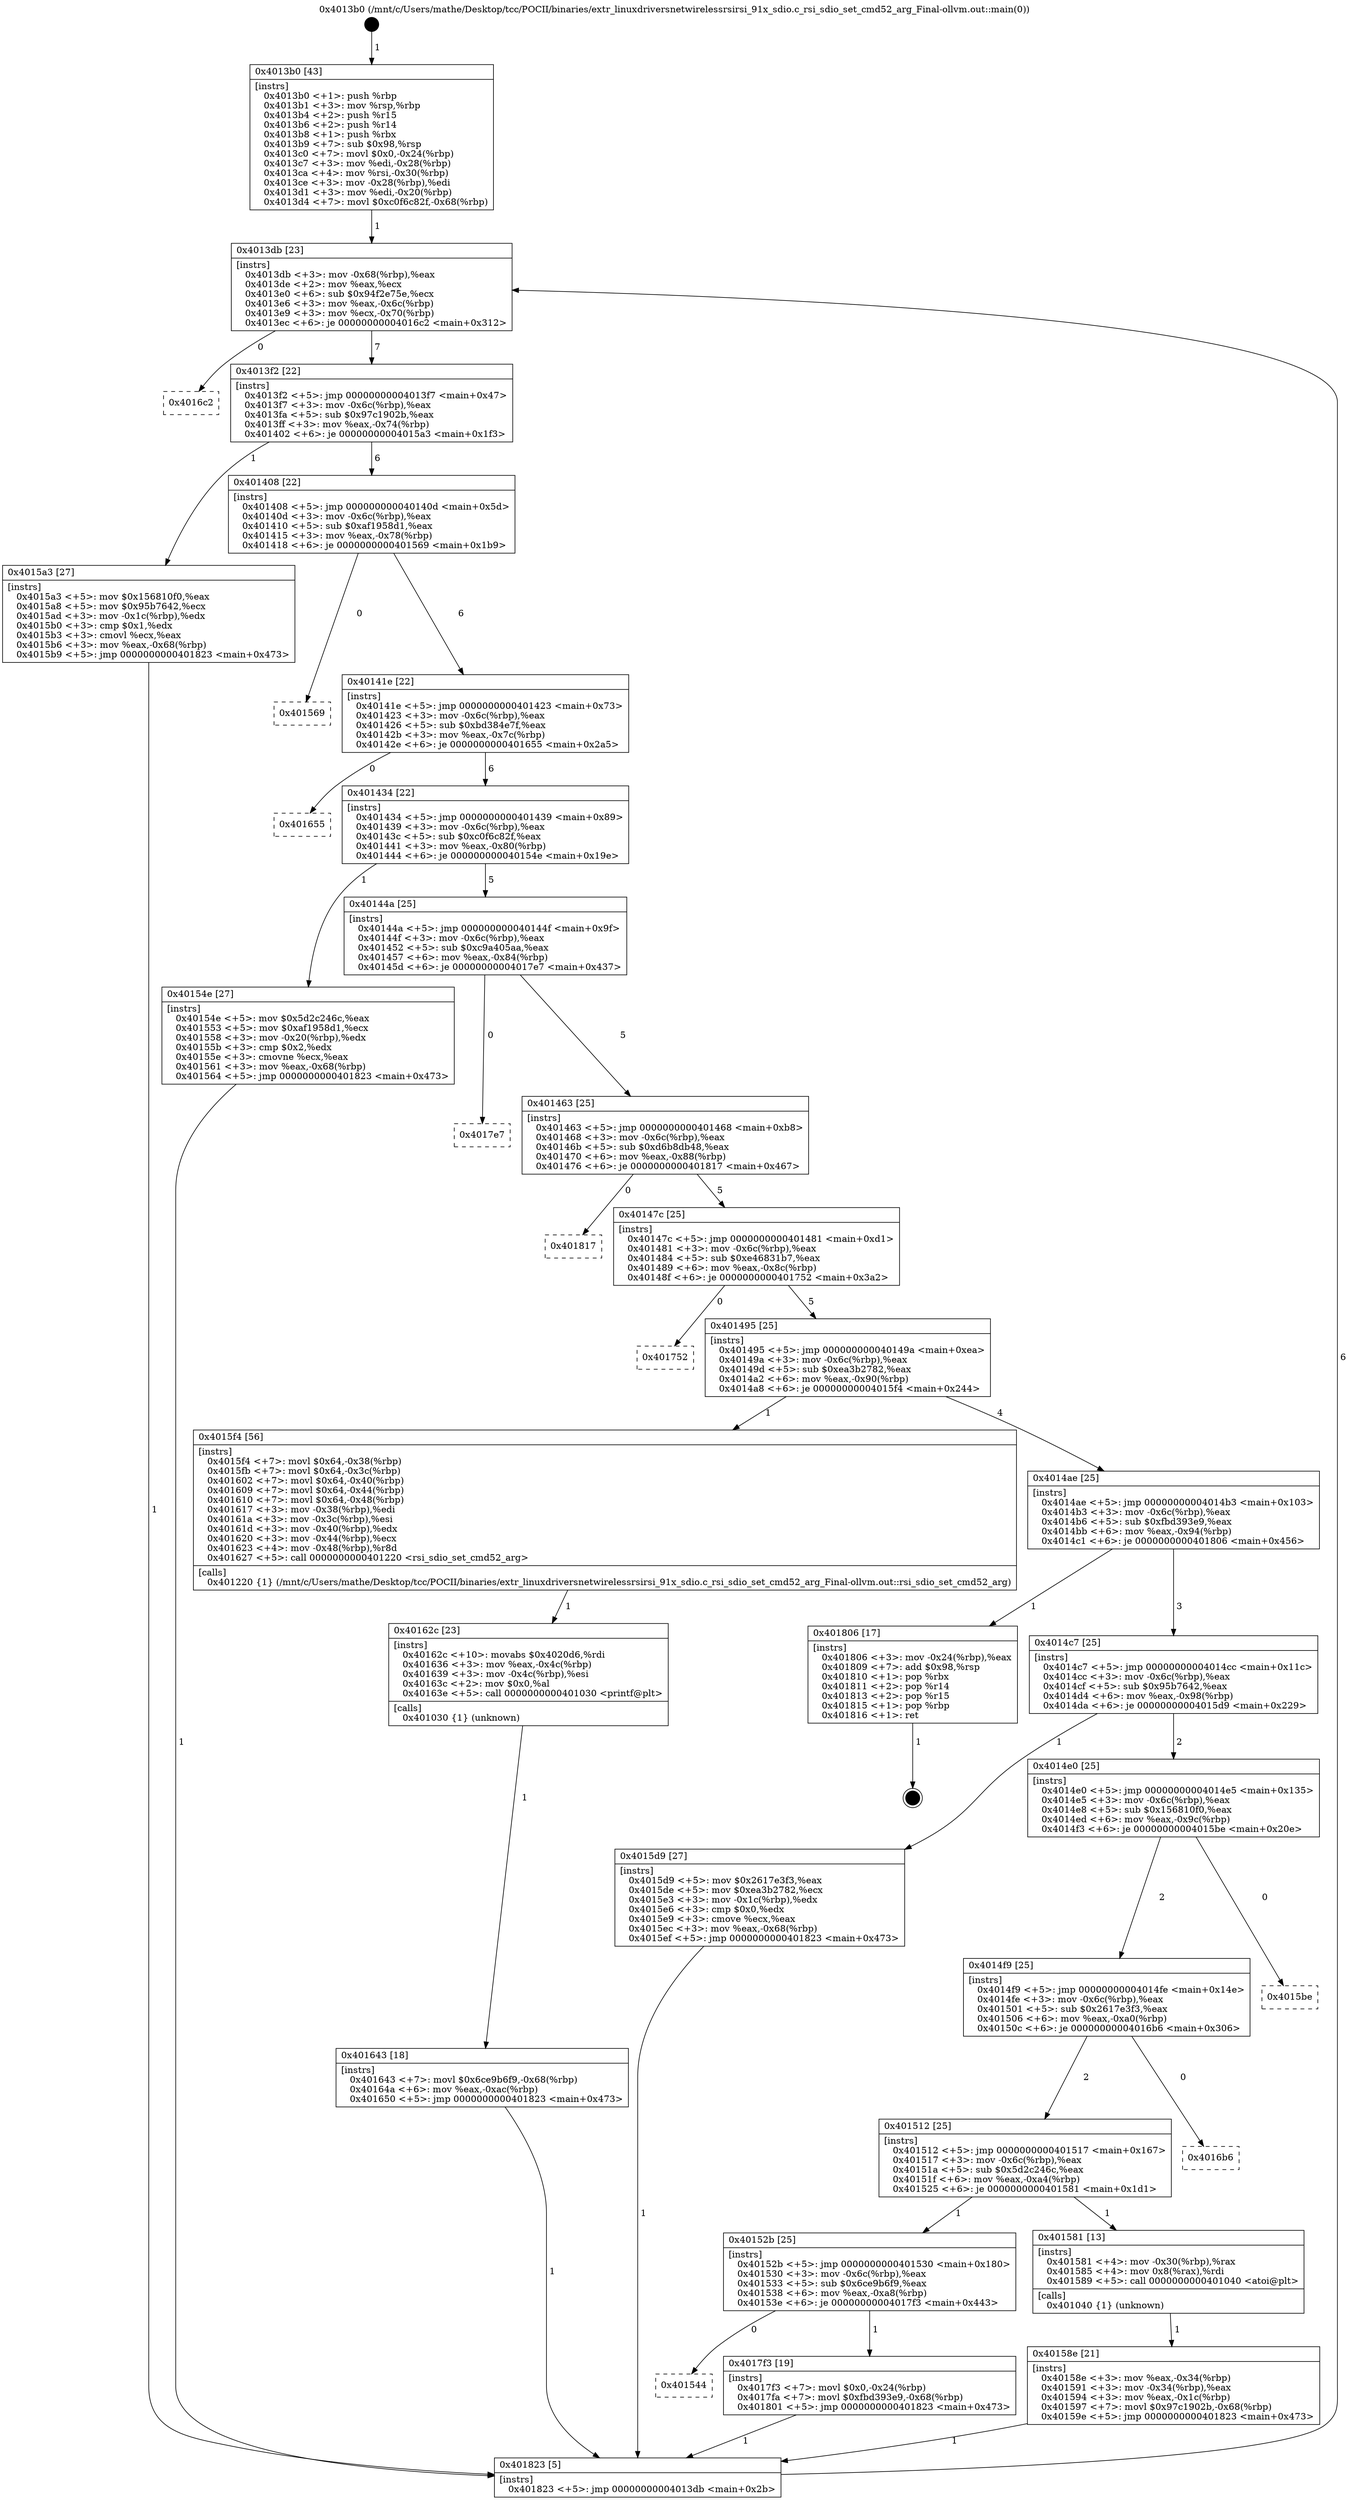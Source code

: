 digraph "0x4013b0" {
  label = "0x4013b0 (/mnt/c/Users/mathe/Desktop/tcc/POCII/binaries/extr_linuxdriversnetwirelessrsirsi_91x_sdio.c_rsi_sdio_set_cmd52_arg_Final-ollvm.out::main(0))"
  labelloc = "t"
  node[shape=record]

  Entry [label="",width=0.3,height=0.3,shape=circle,fillcolor=black,style=filled]
  "0x4013db" [label="{
     0x4013db [23]\l
     | [instrs]\l
     &nbsp;&nbsp;0x4013db \<+3\>: mov -0x68(%rbp),%eax\l
     &nbsp;&nbsp;0x4013de \<+2\>: mov %eax,%ecx\l
     &nbsp;&nbsp;0x4013e0 \<+6\>: sub $0x94f2e75e,%ecx\l
     &nbsp;&nbsp;0x4013e6 \<+3\>: mov %eax,-0x6c(%rbp)\l
     &nbsp;&nbsp;0x4013e9 \<+3\>: mov %ecx,-0x70(%rbp)\l
     &nbsp;&nbsp;0x4013ec \<+6\>: je 00000000004016c2 \<main+0x312\>\l
  }"]
  "0x4016c2" [label="{
     0x4016c2\l
  }", style=dashed]
  "0x4013f2" [label="{
     0x4013f2 [22]\l
     | [instrs]\l
     &nbsp;&nbsp;0x4013f2 \<+5\>: jmp 00000000004013f7 \<main+0x47\>\l
     &nbsp;&nbsp;0x4013f7 \<+3\>: mov -0x6c(%rbp),%eax\l
     &nbsp;&nbsp;0x4013fa \<+5\>: sub $0x97c1902b,%eax\l
     &nbsp;&nbsp;0x4013ff \<+3\>: mov %eax,-0x74(%rbp)\l
     &nbsp;&nbsp;0x401402 \<+6\>: je 00000000004015a3 \<main+0x1f3\>\l
  }"]
  Exit [label="",width=0.3,height=0.3,shape=circle,fillcolor=black,style=filled,peripheries=2]
  "0x4015a3" [label="{
     0x4015a3 [27]\l
     | [instrs]\l
     &nbsp;&nbsp;0x4015a3 \<+5\>: mov $0x156810f0,%eax\l
     &nbsp;&nbsp;0x4015a8 \<+5\>: mov $0x95b7642,%ecx\l
     &nbsp;&nbsp;0x4015ad \<+3\>: mov -0x1c(%rbp),%edx\l
     &nbsp;&nbsp;0x4015b0 \<+3\>: cmp $0x1,%edx\l
     &nbsp;&nbsp;0x4015b3 \<+3\>: cmovl %ecx,%eax\l
     &nbsp;&nbsp;0x4015b6 \<+3\>: mov %eax,-0x68(%rbp)\l
     &nbsp;&nbsp;0x4015b9 \<+5\>: jmp 0000000000401823 \<main+0x473\>\l
  }"]
  "0x401408" [label="{
     0x401408 [22]\l
     | [instrs]\l
     &nbsp;&nbsp;0x401408 \<+5\>: jmp 000000000040140d \<main+0x5d\>\l
     &nbsp;&nbsp;0x40140d \<+3\>: mov -0x6c(%rbp),%eax\l
     &nbsp;&nbsp;0x401410 \<+5\>: sub $0xaf1958d1,%eax\l
     &nbsp;&nbsp;0x401415 \<+3\>: mov %eax,-0x78(%rbp)\l
     &nbsp;&nbsp;0x401418 \<+6\>: je 0000000000401569 \<main+0x1b9\>\l
  }"]
  "0x401544" [label="{
     0x401544\l
  }", style=dashed]
  "0x401569" [label="{
     0x401569\l
  }", style=dashed]
  "0x40141e" [label="{
     0x40141e [22]\l
     | [instrs]\l
     &nbsp;&nbsp;0x40141e \<+5\>: jmp 0000000000401423 \<main+0x73\>\l
     &nbsp;&nbsp;0x401423 \<+3\>: mov -0x6c(%rbp),%eax\l
     &nbsp;&nbsp;0x401426 \<+5\>: sub $0xbd384e7f,%eax\l
     &nbsp;&nbsp;0x40142b \<+3\>: mov %eax,-0x7c(%rbp)\l
     &nbsp;&nbsp;0x40142e \<+6\>: je 0000000000401655 \<main+0x2a5\>\l
  }"]
  "0x4017f3" [label="{
     0x4017f3 [19]\l
     | [instrs]\l
     &nbsp;&nbsp;0x4017f3 \<+7\>: movl $0x0,-0x24(%rbp)\l
     &nbsp;&nbsp;0x4017fa \<+7\>: movl $0xfbd393e9,-0x68(%rbp)\l
     &nbsp;&nbsp;0x401801 \<+5\>: jmp 0000000000401823 \<main+0x473\>\l
  }"]
  "0x401655" [label="{
     0x401655\l
  }", style=dashed]
  "0x401434" [label="{
     0x401434 [22]\l
     | [instrs]\l
     &nbsp;&nbsp;0x401434 \<+5\>: jmp 0000000000401439 \<main+0x89\>\l
     &nbsp;&nbsp;0x401439 \<+3\>: mov -0x6c(%rbp),%eax\l
     &nbsp;&nbsp;0x40143c \<+5\>: sub $0xc0f6c82f,%eax\l
     &nbsp;&nbsp;0x401441 \<+3\>: mov %eax,-0x80(%rbp)\l
     &nbsp;&nbsp;0x401444 \<+6\>: je 000000000040154e \<main+0x19e\>\l
  }"]
  "0x401643" [label="{
     0x401643 [18]\l
     | [instrs]\l
     &nbsp;&nbsp;0x401643 \<+7\>: movl $0x6ce9b6f9,-0x68(%rbp)\l
     &nbsp;&nbsp;0x40164a \<+6\>: mov %eax,-0xac(%rbp)\l
     &nbsp;&nbsp;0x401650 \<+5\>: jmp 0000000000401823 \<main+0x473\>\l
  }"]
  "0x40154e" [label="{
     0x40154e [27]\l
     | [instrs]\l
     &nbsp;&nbsp;0x40154e \<+5\>: mov $0x5d2c246c,%eax\l
     &nbsp;&nbsp;0x401553 \<+5\>: mov $0xaf1958d1,%ecx\l
     &nbsp;&nbsp;0x401558 \<+3\>: mov -0x20(%rbp),%edx\l
     &nbsp;&nbsp;0x40155b \<+3\>: cmp $0x2,%edx\l
     &nbsp;&nbsp;0x40155e \<+3\>: cmovne %ecx,%eax\l
     &nbsp;&nbsp;0x401561 \<+3\>: mov %eax,-0x68(%rbp)\l
     &nbsp;&nbsp;0x401564 \<+5\>: jmp 0000000000401823 \<main+0x473\>\l
  }"]
  "0x40144a" [label="{
     0x40144a [25]\l
     | [instrs]\l
     &nbsp;&nbsp;0x40144a \<+5\>: jmp 000000000040144f \<main+0x9f\>\l
     &nbsp;&nbsp;0x40144f \<+3\>: mov -0x6c(%rbp),%eax\l
     &nbsp;&nbsp;0x401452 \<+5\>: sub $0xc9a405aa,%eax\l
     &nbsp;&nbsp;0x401457 \<+6\>: mov %eax,-0x84(%rbp)\l
     &nbsp;&nbsp;0x40145d \<+6\>: je 00000000004017e7 \<main+0x437\>\l
  }"]
  "0x401823" [label="{
     0x401823 [5]\l
     | [instrs]\l
     &nbsp;&nbsp;0x401823 \<+5\>: jmp 00000000004013db \<main+0x2b\>\l
  }"]
  "0x4013b0" [label="{
     0x4013b0 [43]\l
     | [instrs]\l
     &nbsp;&nbsp;0x4013b0 \<+1\>: push %rbp\l
     &nbsp;&nbsp;0x4013b1 \<+3\>: mov %rsp,%rbp\l
     &nbsp;&nbsp;0x4013b4 \<+2\>: push %r15\l
     &nbsp;&nbsp;0x4013b6 \<+2\>: push %r14\l
     &nbsp;&nbsp;0x4013b8 \<+1\>: push %rbx\l
     &nbsp;&nbsp;0x4013b9 \<+7\>: sub $0x98,%rsp\l
     &nbsp;&nbsp;0x4013c0 \<+7\>: movl $0x0,-0x24(%rbp)\l
     &nbsp;&nbsp;0x4013c7 \<+3\>: mov %edi,-0x28(%rbp)\l
     &nbsp;&nbsp;0x4013ca \<+4\>: mov %rsi,-0x30(%rbp)\l
     &nbsp;&nbsp;0x4013ce \<+3\>: mov -0x28(%rbp),%edi\l
     &nbsp;&nbsp;0x4013d1 \<+3\>: mov %edi,-0x20(%rbp)\l
     &nbsp;&nbsp;0x4013d4 \<+7\>: movl $0xc0f6c82f,-0x68(%rbp)\l
  }"]
  "0x40162c" [label="{
     0x40162c [23]\l
     | [instrs]\l
     &nbsp;&nbsp;0x40162c \<+10\>: movabs $0x4020d6,%rdi\l
     &nbsp;&nbsp;0x401636 \<+3\>: mov %eax,-0x4c(%rbp)\l
     &nbsp;&nbsp;0x401639 \<+3\>: mov -0x4c(%rbp),%esi\l
     &nbsp;&nbsp;0x40163c \<+2\>: mov $0x0,%al\l
     &nbsp;&nbsp;0x40163e \<+5\>: call 0000000000401030 \<printf@plt\>\l
     | [calls]\l
     &nbsp;&nbsp;0x401030 \{1\} (unknown)\l
  }"]
  "0x4017e7" [label="{
     0x4017e7\l
  }", style=dashed]
  "0x401463" [label="{
     0x401463 [25]\l
     | [instrs]\l
     &nbsp;&nbsp;0x401463 \<+5\>: jmp 0000000000401468 \<main+0xb8\>\l
     &nbsp;&nbsp;0x401468 \<+3\>: mov -0x6c(%rbp),%eax\l
     &nbsp;&nbsp;0x40146b \<+5\>: sub $0xd6b8db48,%eax\l
     &nbsp;&nbsp;0x401470 \<+6\>: mov %eax,-0x88(%rbp)\l
     &nbsp;&nbsp;0x401476 \<+6\>: je 0000000000401817 \<main+0x467\>\l
  }"]
  "0x40158e" [label="{
     0x40158e [21]\l
     | [instrs]\l
     &nbsp;&nbsp;0x40158e \<+3\>: mov %eax,-0x34(%rbp)\l
     &nbsp;&nbsp;0x401591 \<+3\>: mov -0x34(%rbp),%eax\l
     &nbsp;&nbsp;0x401594 \<+3\>: mov %eax,-0x1c(%rbp)\l
     &nbsp;&nbsp;0x401597 \<+7\>: movl $0x97c1902b,-0x68(%rbp)\l
     &nbsp;&nbsp;0x40159e \<+5\>: jmp 0000000000401823 \<main+0x473\>\l
  }"]
  "0x401817" [label="{
     0x401817\l
  }", style=dashed]
  "0x40147c" [label="{
     0x40147c [25]\l
     | [instrs]\l
     &nbsp;&nbsp;0x40147c \<+5\>: jmp 0000000000401481 \<main+0xd1\>\l
     &nbsp;&nbsp;0x401481 \<+3\>: mov -0x6c(%rbp),%eax\l
     &nbsp;&nbsp;0x401484 \<+5\>: sub $0xe46831b7,%eax\l
     &nbsp;&nbsp;0x401489 \<+6\>: mov %eax,-0x8c(%rbp)\l
     &nbsp;&nbsp;0x40148f \<+6\>: je 0000000000401752 \<main+0x3a2\>\l
  }"]
  "0x40152b" [label="{
     0x40152b [25]\l
     | [instrs]\l
     &nbsp;&nbsp;0x40152b \<+5\>: jmp 0000000000401530 \<main+0x180\>\l
     &nbsp;&nbsp;0x401530 \<+3\>: mov -0x6c(%rbp),%eax\l
     &nbsp;&nbsp;0x401533 \<+5\>: sub $0x6ce9b6f9,%eax\l
     &nbsp;&nbsp;0x401538 \<+6\>: mov %eax,-0xa8(%rbp)\l
     &nbsp;&nbsp;0x40153e \<+6\>: je 00000000004017f3 \<main+0x443\>\l
  }"]
  "0x401752" [label="{
     0x401752\l
  }", style=dashed]
  "0x401495" [label="{
     0x401495 [25]\l
     | [instrs]\l
     &nbsp;&nbsp;0x401495 \<+5\>: jmp 000000000040149a \<main+0xea\>\l
     &nbsp;&nbsp;0x40149a \<+3\>: mov -0x6c(%rbp),%eax\l
     &nbsp;&nbsp;0x40149d \<+5\>: sub $0xea3b2782,%eax\l
     &nbsp;&nbsp;0x4014a2 \<+6\>: mov %eax,-0x90(%rbp)\l
     &nbsp;&nbsp;0x4014a8 \<+6\>: je 00000000004015f4 \<main+0x244\>\l
  }"]
  "0x401581" [label="{
     0x401581 [13]\l
     | [instrs]\l
     &nbsp;&nbsp;0x401581 \<+4\>: mov -0x30(%rbp),%rax\l
     &nbsp;&nbsp;0x401585 \<+4\>: mov 0x8(%rax),%rdi\l
     &nbsp;&nbsp;0x401589 \<+5\>: call 0000000000401040 \<atoi@plt\>\l
     | [calls]\l
     &nbsp;&nbsp;0x401040 \{1\} (unknown)\l
  }"]
  "0x4015f4" [label="{
     0x4015f4 [56]\l
     | [instrs]\l
     &nbsp;&nbsp;0x4015f4 \<+7\>: movl $0x64,-0x38(%rbp)\l
     &nbsp;&nbsp;0x4015fb \<+7\>: movl $0x64,-0x3c(%rbp)\l
     &nbsp;&nbsp;0x401602 \<+7\>: movl $0x64,-0x40(%rbp)\l
     &nbsp;&nbsp;0x401609 \<+7\>: movl $0x64,-0x44(%rbp)\l
     &nbsp;&nbsp;0x401610 \<+7\>: movl $0x64,-0x48(%rbp)\l
     &nbsp;&nbsp;0x401617 \<+3\>: mov -0x38(%rbp),%edi\l
     &nbsp;&nbsp;0x40161a \<+3\>: mov -0x3c(%rbp),%esi\l
     &nbsp;&nbsp;0x40161d \<+3\>: mov -0x40(%rbp),%edx\l
     &nbsp;&nbsp;0x401620 \<+3\>: mov -0x44(%rbp),%ecx\l
     &nbsp;&nbsp;0x401623 \<+4\>: mov -0x48(%rbp),%r8d\l
     &nbsp;&nbsp;0x401627 \<+5\>: call 0000000000401220 \<rsi_sdio_set_cmd52_arg\>\l
     | [calls]\l
     &nbsp;&nbsp;0x401220 \{1\} (/mnt/c/Users/mathe/Desktop/tcc/POCII/binaries/extr_linuxdriversnetwirelessrsirsi_91x_sdio.c_rsi_sdio_set_cmd52_arg_Final-ollvm.out::rsi_sdio_set_cmd52_arg)\l
  }"]
  "0x4014ae" [label="{
     0x4014ae [25]\l
     | [instrs]\l
     &nbsp;&nbsp;0x4014ae \<+5\>: jmp 00000000004014b3 \<main+0x103\>\l
     &nbsp;&nbsp;0x4014b3 \<+3\>: mov -0x6c(%rbp),%eax\l
     &nbsp;&nbsp;0x4014b6 \<+5\>: sub $0xfbd393e9,%eax\l
     &nbsp;&nbsp;0x4014bb \<+6\>: mov %eax,-0x94(%rbp)\l
     &nbsp;&nbsp;0x4014c1 \<+6\>: je 0000000000401806 \<main+0x456\>\l
  }"]
  "0x401512" [label="{
     0x401512 [25]\l
     | [instrs]\l
     &nbsp;&nbsp;0x401512 \<+5\>: jmp 0000000000401517 \<main+0x167\>\l
     &nbsp;&nbsp;0x401517 \<+3\>: mov -0x6c(%rbp),%eax\l
     &nbsp;&nbsp;0x40151a \<+5\>: sub $0x5d2c246c,%eax\l
     &nbsp;&nbsp;0x40151f \<+6\>: mov %eax,-0xa4(%rbp)\l
     &nbsp;&nbsp;0x401525 \<+6\>: je 0000000000401581 \<main+0x1d1\>\l
  }"]
  "0x401806" [label="{
     0x401806 [17]\l
     | [instrs]\l
     &nbsp;&nbsp;0x401806 \<+3\>: mov -0x24(%rbp),%eax\l
     &nbsp;&nbsp;0x401809 \<+7\>: add $0x98,%rsp\l
     &nbsp;&nbsp;0x401810 \<+1\>: pop %rbx\l
     &nbsp;&nbsp;0x401811 \<+2\>: pop %r14\l
     &nbsp;&nbsp;0x401813 \<+2\>: pop %r15\l
     &nbsp;&nbsp;0x401815 \<+1\>: pop %rbp\l
     &nbsp;&nbsp;0x401816 \<+1\>: ret\l
  }"]
  "0x4014c7" [label="{
     0x4014c7 [25]\l
     | [instrs]\l
     &nbsp;&nbsp;0x4014c7 \<+5\>: jmp 00000000004014cc \<main+0x11c\>\l
     &nbsp;&nbsp;0x4014cc \<+3\>: mov -0x6c(%rbp),%eax\l
     &nbsp;&nbsp;0x4014cf \<+5\>: sub $0x95b7642,%eax\l
     &nbsp;&nbsp;0x4014d4 \<+6\>: mov %eax,-0x98(%rbp)\l
     &nbsp;&nbsp;0x4014da \<+6\>: je 00000000004015d9 \<main+0x229\>\l
  }"]
  "0x4016b6" [label="{
     0x4016b6\l
  }", style=dashed]
  "0x4015d9" [label="{
     0x4015d9 [27]\l
     | [instrs]\l
     &nbsp;&nbsp;0x4015d9 \<+5\>: mov $0x2617e3f3,%eax\l
     &nbsp;&nbsp;0x4015de \<+5\>: mov $0xea3b2782,%ecx\l
     &nbsp;&nbsp;0x4015e3 \<+3\>: mov -0x1c(%rbp),%edx\l
     &nbsp;&nbsp;0x4015e6 \<+3\>: cmp $0x0,%edx\l
     &nbsp;&nbsp;0x4015e9 \<+3\>: cmove %ecx,%eax\l
     &nbsp;&nbsp;0x4015ec \<+3\>: mov %eax,-0x68(%rbp)\l
     &nbsp;&nbsp;0x4015ef \<+5\>: jmp 0000000000401823 \<main+0x473\>\l
  }"]
  "0x4014e0" [label="{
     0x4014e0 [25]\l
     | [instrs]\l
     &nbsp;&nbsp;0x4014e0 \<+5\>: jmp 00000000004014e5 \<main+0x135\>\l
     &nbsp;&nbsp;0x4014e5 \<+3\>: mov -0x6c(%rbp),%eax\l
     &nbsp;&nbsp;0x4014e8 \<+5\>: sub $0x156810f0,%eax\l
     &nbsp;&nbsp;0x4014ed \<+6\>: mov %eax,-0x9c(%rbp)\l
     &nbsp;&nbsp;0x4014f3 \<+6\>: je 00000000004015be \<main+0x20e\>\l
  }"]
  "0x4014f9" [label="{
     0x4014f9 [25]\l
     | [instrs]\l
     &nbsp;&nbsp;0x4014f9 \<+5\>: jmp 00000000004014fe \<main+0x14e\>\l
     &nbsp;&nbsp;0x4014fe \<+3\>: mov -0x6c(%rbp),%eax\l
     &nbsp;&nbsp;0x401501 \<+5\>: sub $0x2617e3f3,%eax\l
     &nbsp;&nbsp;0x401506 \<+6\>: mov %eax,-0xa0(%rbp)\l
     &nbsp;&nbsp;0x40150c \<+6\>: je 00000000004016b6 \<main+0x306\>\l
  }"]
  "0x4015be" [label="{
     0x4015be\l
  }", style=dashed]
  Entry -> "0x4013b0" [label=" 1"]
  "0x4013db" -> "0x4016c2" [label=" 0"]
  "0x4013db" -> "0x4013f2" [label=" 7"]
  "0x401806" -> Exit [label=" 1"]
  "0x4013f2" -> "0x4015a3" [label=" 1"]
  "0x4013f2" -> "0x401408" [label=" 6"]
  "0x4017f3" -> "0x401823" [label=" 1"]
  "0x401408" -> "0x401569" [label=" 0"]
  "0x401408" -> "0x40141e" [label=" 6"]
  "0x40152b" -> "0x401544" [label=" 0"]
  "0x40141e" -> "0x401655" [label=" 0"]
  "0x40141e" -> "0x401434" [label=" 6"]
  "0x40152b" -> "0x4017f3" [label=" 1"]
  "0x401434" -> "0x40154e" [label=" 1"]
  "0x401434" -> "0x40144a" [label=" 5"]
  "0x40154e" -> "0x401823" [label=" 1"]
  "0x4013b0" -> "0x4013db" [label=" 1"]
  "0x401823" -> "0x4013db" [label=" 6"]
  "0x401643" -> "0x401823" [label=" 1"]
  "0x40144a" -> "0x4017e7" [label=" 0"]
  "0x40144a" -> "0x401463" [label=" 5"]
  "0x40162c" -> "0x401643" [label=" 1"]
  "0x401463" -> "0x401817" [label=" 0"]
  "0x401463" -> "0x40147c" [label=" 5"]
  "0x4015f4" -> "0x40162c" [label=" 1"]
  "0x40147c" -> "0x401752" [label=" 0"]
  "0x40147c" -> "0x401495" [label=" 5"]
  "0x4015d9" -> "0x401823" [label=" 1"]
  "0x401495" -> "0x4015f4" [label=" 1"]
  "0x401495" -> "0x4014ae" [label=" 4"]
  "0x4015a3" -> "0x401823" [label=" 1"]
  "0x4014ae" -> "0x401806" [label=" 1"]
  "0x4014ae" -> "0x4014c7" [label=" 3"]
  "0x401581" -> "0x40158e" [label=" 1"]
  "0x4014c7" -> "0x4015d9" [label=" 1"]
  "0x4014c7" -> "0x4014e0" [label=" 2"]
  "0x401512" -> "0x40152b" [label=" 1"]
  "0x4014e0" -> "0x4015be" [label=" 0"]
  "0x4014e0" -> "0x4014f9" [label=" 2"]
  "0x401512" -> "0x401581" [label=" 1"]
  "0x4014f9" -> "0x4016b6" [label=" 0"]
  "0x4014f9" -> "0x401512" [label=" 2"]
  "0x40158e" -> "0x401823" [label=" 1"]
}
